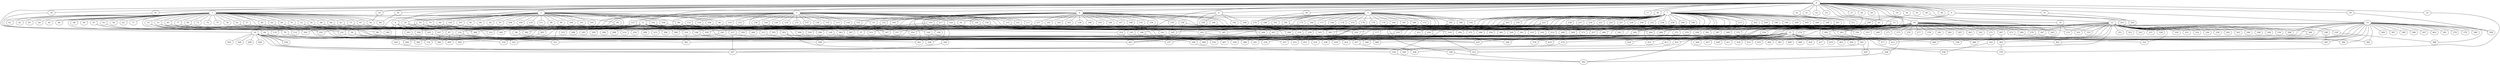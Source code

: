 
graph graphname {
    0 -- 1
0 -- 2
0 -- 3
0 -- 4
0 -- 5
0 -- 6
0 -- 7
0 -- 8
0 -- 9
0 -- 10
0 -- 11
0 -- 12
0 -- 13
0 -- 14
0 -- 15
0 -- 16
0 -- 17
0 -- 18
0 -- 19
0 -- 20
0 -- 21
0 -- 22
0 -- 23
0 -- 24
0 -- 25
0 -- 26
0 -- 27
0 -- 28
0 -- 29
0 -- 30
0 -- 31
0 -- 32
0 -- 33
0 -- 34
0 -- 35
0 -- 36
0 -- 37
0 -- 38
0 -- 39
0 -- 40
0 -- 41
0 -- 42
0 -- 301
1 -- 43
1 -- 44
1 -- 45
1 -- 46
1 -- 47
1 -- 48
1 -- 49
1 -- 50
1 -- 51
1 -- 52
1 -- 53
1 -- 54
1 -- 55
1 -- 56
1 -- 57
1 -- 58
1 -- 59
1 -- 60
1 -- 61
1 -- 62
1 -- 63
1 -- 64
1 -- 65
1 -- 66
1 -- 67
1 -- 68
1 -- 69
1 -- 70
1 -- 71
1 -- 72
1 -- 73
1 -- 74
1 -- 75
1 -- 76
1 -- 77
1 -- 78
1 -- 79
1 -- 80
1 -- 81
1 -- 82
1 -- 83
1 -- 84
1 -- 217
2 -- 85
2 -- 86
2 -- 87
2 -- 88
2 -- 89
2 -- 90
2 -- 91
2 -- 92
2 -- 93
2 -- 94
2 -- 95
2 -- 96
2 -- 97
2 -- 98
2 -- 99
2 -- 100
2 -- 101
2 -- 102
2 -- 103
2 -- 104
2 -- 105
2 -- 106
2 -- 107
2 -- 108
2 -- 109
2 -- 110
2 -- 111
2 -- 79
3 -- 128
3 -- 130
3 -- 131
3 -- 132
3 -- 133
3 -- 134
3 -- 129
3 -- 136
3 -- 137
3 -- 138
3 -- 135
3 -- 112
3 -- 113
3 -- 114
3 -- 115
3 -- 116
3 -- 117
3 -- 118
3 -- 119
3 -- 120
3 -- 121
3 -- 122
3 -- 123
3 -- 124
3 -- 125
3 -- 126
3 -- 127
3 -- 341
4 -- 139
4 -- 140
4 -- 141
4 -- 142
4 -- 143
4 -- 144
4 -- 145
4 -- 146
4 -- 147
4 -- 148
4 -- 149
4 -- 150
4 -- 151
4 -- 152
4 -- 153
4 -- 154
4 -- 155
4 -- 156
4 -- 157
4 -- 158
4 -- 159
4 -- 160
4 -- 161
4 -- 162
4 -- 163
4 -- 164
4 -- 165
4 -- 166
4 -- 167
4 -- 347
5 -- 168
5 -- 169
5 -- 170
5 -- 171
5 -- 172
5 -- 173
5 -- 174
5 -- 175
5 -- 176
5 -- 177
5 -- 178
5 -- 179
5 -- 180
5 -- 181
5 -- 182
5 -- 183
5 -- 184
5 -- 185
5 -- 186
5 -- 187
5 -- 188
5 -- 189
5 -- 190
5 -- 191
5 -- 91
6 -- 192
6 -- 194
6 -- 195
6 -- 193
6 -- 53
7 -- 196
7 -- 197
7 -- 198
7 -- 199
7 -- 200
7 -- 201
7 -- 202
7 -- 203
7 -- 204
7 -- 205
7 -- 206
7 -- 207
7 -- 208
7 -- 209
7 -- 210
7 -- 211
7 -- 212
7 -- 213
7 -- 214
7 -- 215
7 -- 216
7 -- 217
7 -- 218
7 -- 219
7 -- 220
7 -- 221
7 -- 222
7 -- 223
7 -- 224
7 -- 225
7 -- 226
7 -- 227
7 -- 228
7 -- 229
7 -- 230
7 -- 231
7 -- 232
7 -- 233
7 -- 234
7 -- 235
7 -- 236
7 -- 237
7 -- 238
7 -- 239
7 -- 240
7 -- 241
7 -- 242
7 -- 269
8 -- 243
8 -- 244
8 -- 245
8 -- 246
8 -- 247
9 -- 248
9 -- 250
9 -- 251
9 -- 249
10 -- 256
10 -- 258
10 -- 259
10 -- 260
10 -- 261
10 -- 262
10 -- 257
10 -- 264
10 -- 265
10 -- 266
10 -- 267
10 -- 268
10 -- 269
10 -- 270
10 -- 271
10 -- 272
10 -- 273
10 -- 274
10 -- 275
10 -- 276
10 -- 277
10 -- 278
10 -- 279
10 -- 280
10 -- 281
10 -- 282
10 -- 283
10 -- 284
10 -- 285
10 -- 286
10 -- 287
10 -- 263
10 -- 252
10 -- 253
10 -- 254
10 -- 255
10 -- 335
10 -- 423
11 -- 288
11 -- 289
11 -- 290
11 -- 291
11 -- 292
11 -- 293
11 -- 294
11 -- 295
11 -- 296
11 -- 297
11 -- 298
11 -- 299
11 -- 300
11 -- 301
11 -- 302
11 -- 303
11 -- 304
11 -- 305
11 -- 306
11 -- 307
11 -- 308
11 -- 309
11 -- 310
11 -- 311
11 -- 312
11 -- 313
11 -- 314
11 -- 315
11 -- 316
11 -- 317
11 -- 318
11 -- 319
11 -- 320
11 -- 321
11 -- 37
12 -- 322
12 -- 323
12 -- 324
12 -- 325
12 -- 326
12 -- 327
12 -- 328
12 -- 329
12 -- 330
12 -- 331
12 -- 332
12 -- 333
12 -- 334
12 -- 335
12 -- 336
12 -- 337
12 -- 338
12 -- 339
12 -- 340
12 -- 341
12 -- 342
12 -- 343
12 -- 344
12 -- 345
12 -- 346
12 -- 347
12 -- 348
12 -- 349
12 -- 350
12 -- 351
12 -- 352
12 -- 353
12 -- 354
12 -- 355
12 -- 356
12 -- 283
12 -- 153
13 -- 357
13 -- 358
13 -- 359
13 -- 360
13 -- 361
13 -- 362
13 -- 363
13 -- 364
13 -- 365
13 -- 366
13 -- 367
13 -- 368
13 -- 369
13 -- 370
13 -- 371
13 -- 372
13 -- 373
13 -- 374
13 -- 375
13 -- 376
13 -- 377
14 -- 384
14 -- 386
14 -- 387
14 -- 388
14 -- 389
14 -- 390
14 -- 385
14 -- 392
14 -- 393
14 -- 394
14 -- 395
14 -- 396
14 -- 397
14 -- 398
14 -- 399
14 -- 400
14 -- 401
14 -- 402
14 -- 403
14 -- 391
14 -- 378
14 -- 379
14 -- 380
14 -- 381
14 -- 382
14 -- 383
14 -- 123
15 -- 404
15 -- 405
15 -- 406
15 -- 407
15 -- 408
15 -- 409
15 -- 410
15 -- 411
15 -- 412
15 -- 413
15 -- 414
15 -- 415
15 -- 416
15 -- 417
15 -- 418
15 -- 419
15 -- 420
15 -- 421
15 -- 422
15 -- 423
15 -- 424
15 -- 425
15 -- 426
15 -- 427
15 -- 428
15 -- 429
15 -- 430
15 -- 431
15 -- 432
15 -- 433
15 -- 434
15 -- 435
15 -- 436
15 -- 437
16 -- 448
16 -- 449
16 -- 438
16 -- 439
16 -- 440
16 -- 441
16 -- 442
16 -- 443
16 -- 444
16 -- 445
16 -- 446
16 -- 447
16 -- 309
16 -- 154
18 -- 54
19 -- 412
19 -- 153
20 -- 399
24 -- 261
24 -- 247
25 -- 376
26 -- 170
30 -- 80
31 -- 250
32 -- 212
32 -- 42
36 -- 183
39 -- 133
40 -- 265
41 -- 392
42 -- 142
42 -- 364
43 -- 280
43 -- 219
47 -- 395
47 -- 325
50 -- 302
50 -- 59
51 -- 392
51 -- 410
51 -- 114
52 -- 381
52 -- 382
52 -- 355
52 -- 233
55 -- 231
55 -- 392
55 -- 70
56 -- 359
57 -- 318
59 -- 369
59 -- 237
60 -- 231
60 -- 264
61 -- 366
61 -- 306
63 -- 255
64 -- 409
64 -- 439
65 -- 407
65 -- 294
65 -- 255
66 -- 357
67 -- 112
67 -- 133
68 -- 214
68 -- 354
69 -- 312
70 -- 394
73 -- 259
76 -- 234
77 -- 308
77 -- 88
79 -- 146
84 -- 197
86 -- 286
86 -- 168
86 -- 363
86 -- 216
87 -- 421
87 -- 409
87 -- 444
90 -- 430
93 -- 308
93 -- 154
93 -- 241
93 -- 363
94 -- 382
95 -- 312
95 -- 432
96 -- 345
102 -- 167
102 -- 120
104 -- 145
106 -- 337
114 -- 169
114 -- 241
114 -- 394
115 -- 360
117 -- 141
117 -- 283
118 -- 337
120 -- 261
121 -- 257
122 -- 375
122 -- 411
123 -- 370
123 -- 209
124 -- 149
126 -- 160
126 -- 344
127 -- 320
127 -- 382
129 -- 193
129 -- 326
132 -- 167
134 -- 256
136 -- 204
136 -- 441
142 -- 401
145 -- 414
146 -- 160
150 -- 207
150 -- 290
152 -- 291
155 -- 247
158 -- 443
158 -- 373
159 -- 197
164 -- 447
165 -- 316
166 -- 212
166 -- 334
168 -- 408
169 -- 224
170 -- 418
171 -- 415
173 -- 193
177 -- 357
177 -- 408
180 -- 364
181 -- 319
181 -- 266
184 -- 395
184 -- 448
184 -- 220
185 -- 222
185 -- 425
186 -- 320
188 -- 362
190 -- 322
190 -- 443
191 -- 311
193 -- 216
195 -- 437
201 -- 431
201 -- 310
202 -- 262
203 -- 306
203 -- 210
207 -- 437
207 -- 289
210 -- 261
213 -- 257
217 -- 259
217 -- 425
217 -- 307
219 -- 356
223 -- 441
223 -- 259
224 -- 362
226 -- 333
226 -- 321
229 -- 398
231 -- 321
235 -- 297
238 -- 248
242 -- 424
243 -- 415
244 -- 447
245 -- 258
247 -- 366
248 -- 270
249 -- 292
254 -- 357
260 -- 362
262 -- 425
267 -- 365
270 -- 447
272 -- 324
273 -- 352
274 -- 411
279 -- 385
280 -- 433
280 -- 344
283 -- 377
284 -- 386
285 -- 301
290 -- 448
291 -- 318
301 -- 429
301 -- 333
303 -- 333
303 -- 403
304 -- 400
305 -- 309
310 -- 423
313 -- 418
314 -- 381
317 -- 447
317 -- 383
319 -- 443
324 -- 436
326 -- 389
330 -- 388
338 -- 393
340 -- 365
360 -- 393
365 -- 376
371 -- 413
413 -- 445
422 -- 438
437 -- 438

}
